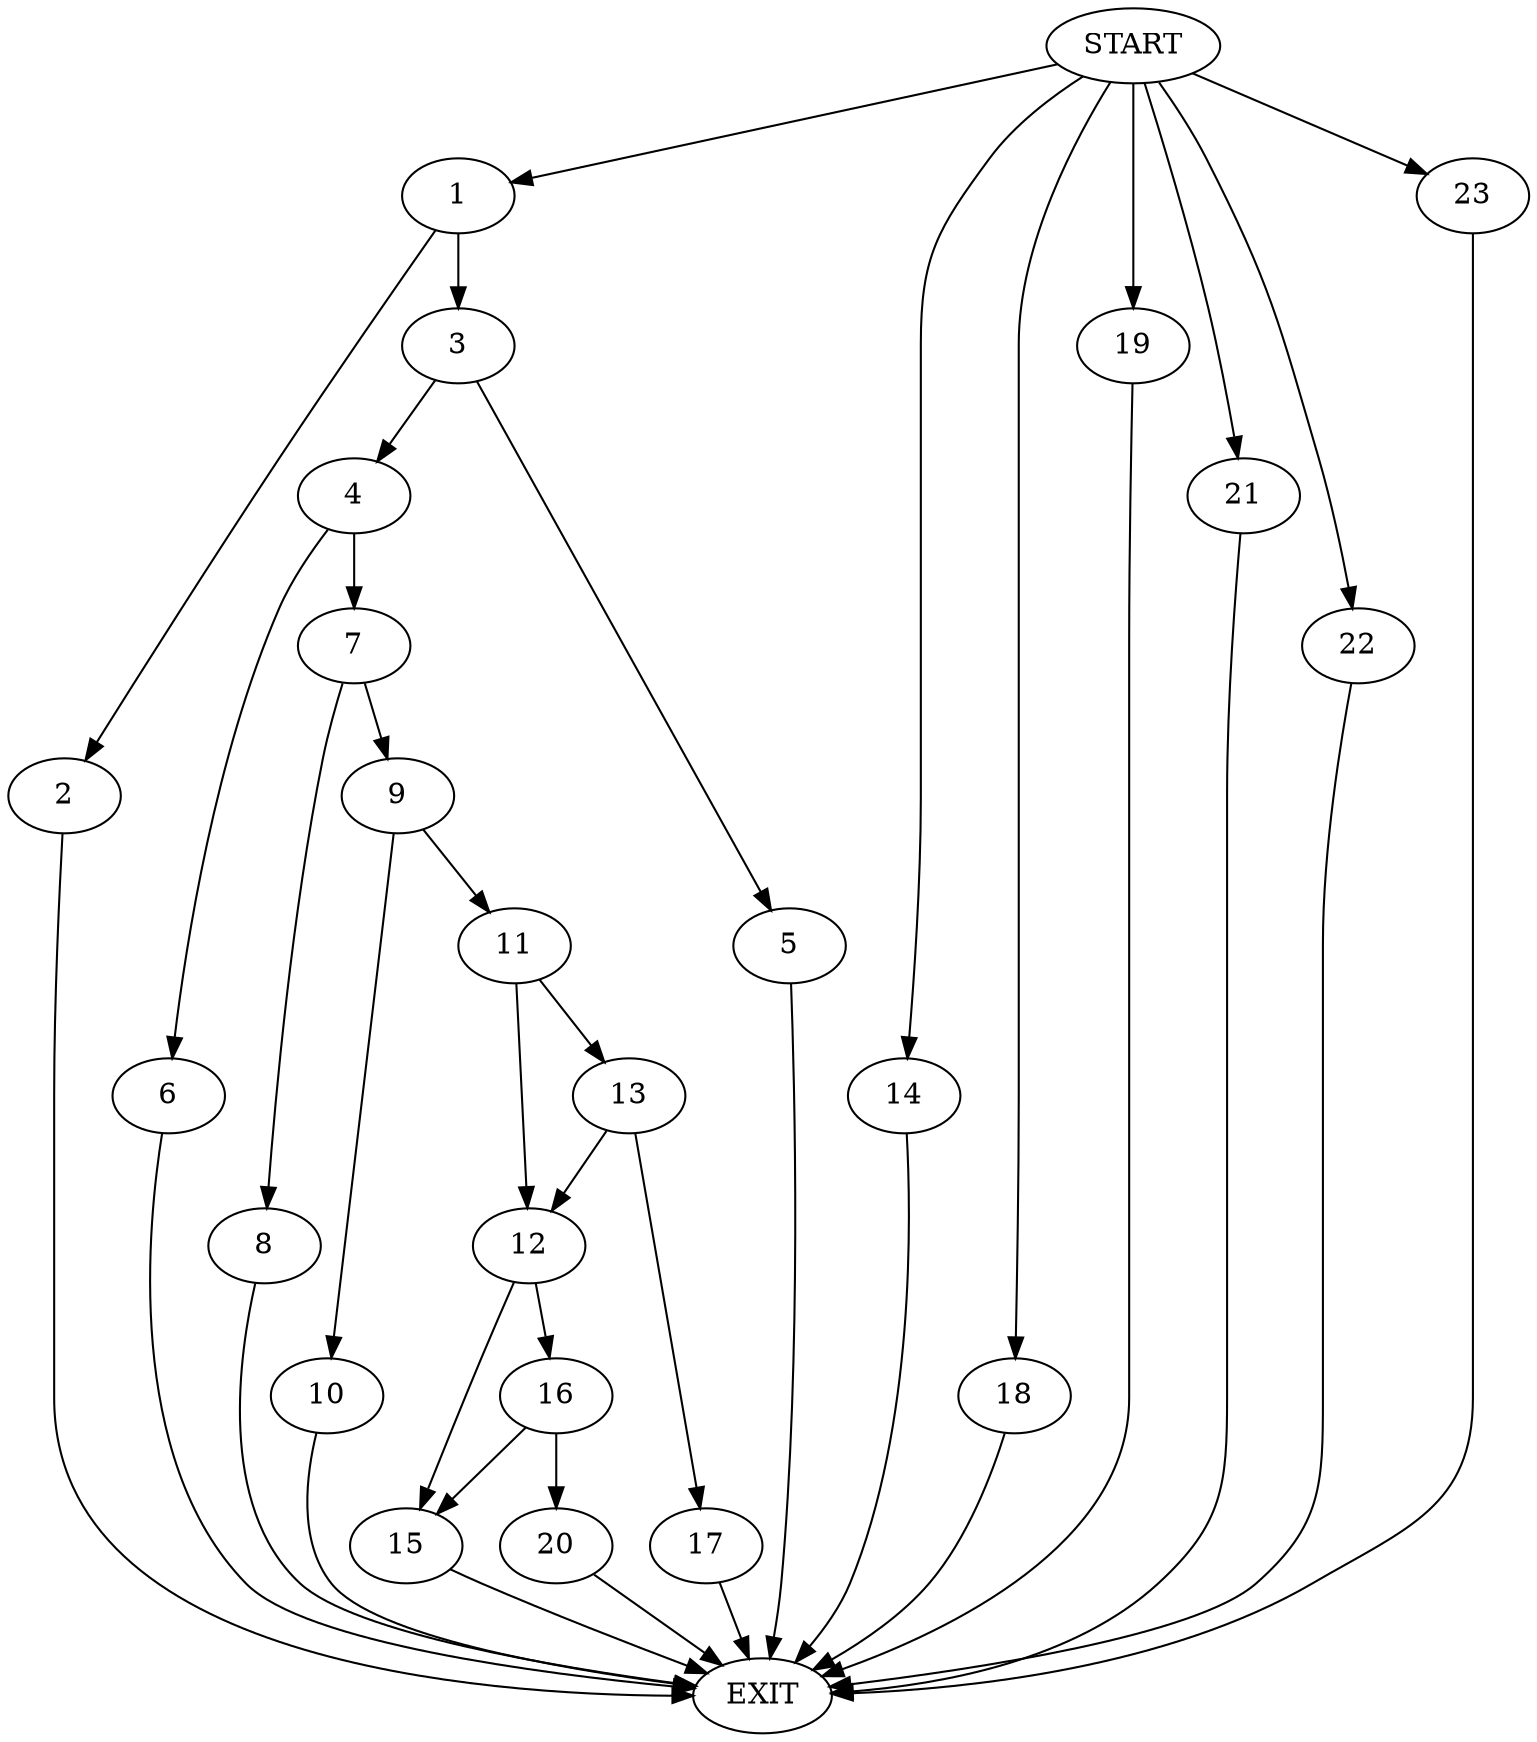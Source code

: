 digraph {
0 [label="START"]
24 [label="EXIT"]
0 -> 1
1 -> 2
1 -> 3
3 -> 4
3 -> 5
2 -> 24
4 -> 6
4 -> 7
5 -> 24
6 -> 24
7 -> 8
7 -> 9
9 -> 10
9 -> 11
8 -> 24
10 -> 24
11 -> 12
11 -> 13
0 -> 14
14 -> 24
12 -> 15
12 -> 16
13 -> 12
13 -> 17
17 -> 24
0 -> 18
18 -> 24
0 -> 19
19 -> 24
15 -> 24
16 -> 20
16 -> 15
20 -> 24
0 -> 21
21 -> 24
0 -> 22
22 -> 24
0 -> 23
23 -> 24
}
